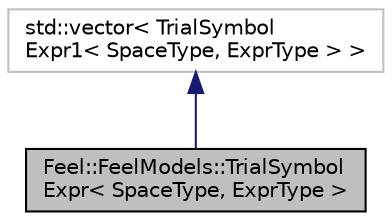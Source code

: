 digraph "Feel::FeelModels::TrialSymbolExpr&lt; SpaceType, ExprType &gt;"
{
 // LATEX_PDF_SIZE
  edge [fontname="Helvetica",fontsize="10",labelfontname="Helvetica",labelfontsize="10"];
  node [fontname="Helvetica",fontsize="10",shape=record];
  Node1 [label="Feel::FeelModels::TrialSymbol\lExpr\< SpaceType, ExprType \>",height=0.2,width=0.4,color="black", fillcolor="grey75", style="filled", fontcolor="black",tooltip=" "];
  Node2 -> Node1 [dir="back",color="midnightblue",fontsize="10",style="solid",fontname="Helvetica"];
  Node2 [label="std::vector\< TrialSymbol\lExpr1\< SpaceType, ExprType \> \>",height=0.2,width=0.4,color="grey75", fillcolor="white", style="filled",tooltip="STL class."];
}
